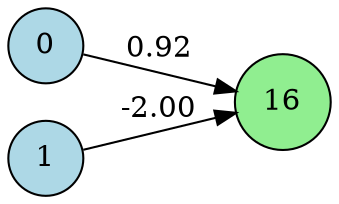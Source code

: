 digraph neat {
  rankdir=LR;
  node [shape=circle];
  node0 [label="0", style=filled, fillcolor=lightblue];
  node1 [label="1", style=filled, fillcolor=lightblue];
  node16 [label="16", style=filled, fillcolor=lightgreen];
  node0 -> node16 [label="0.92"];
  node1 -> node16 [label="-2.00"];
}

